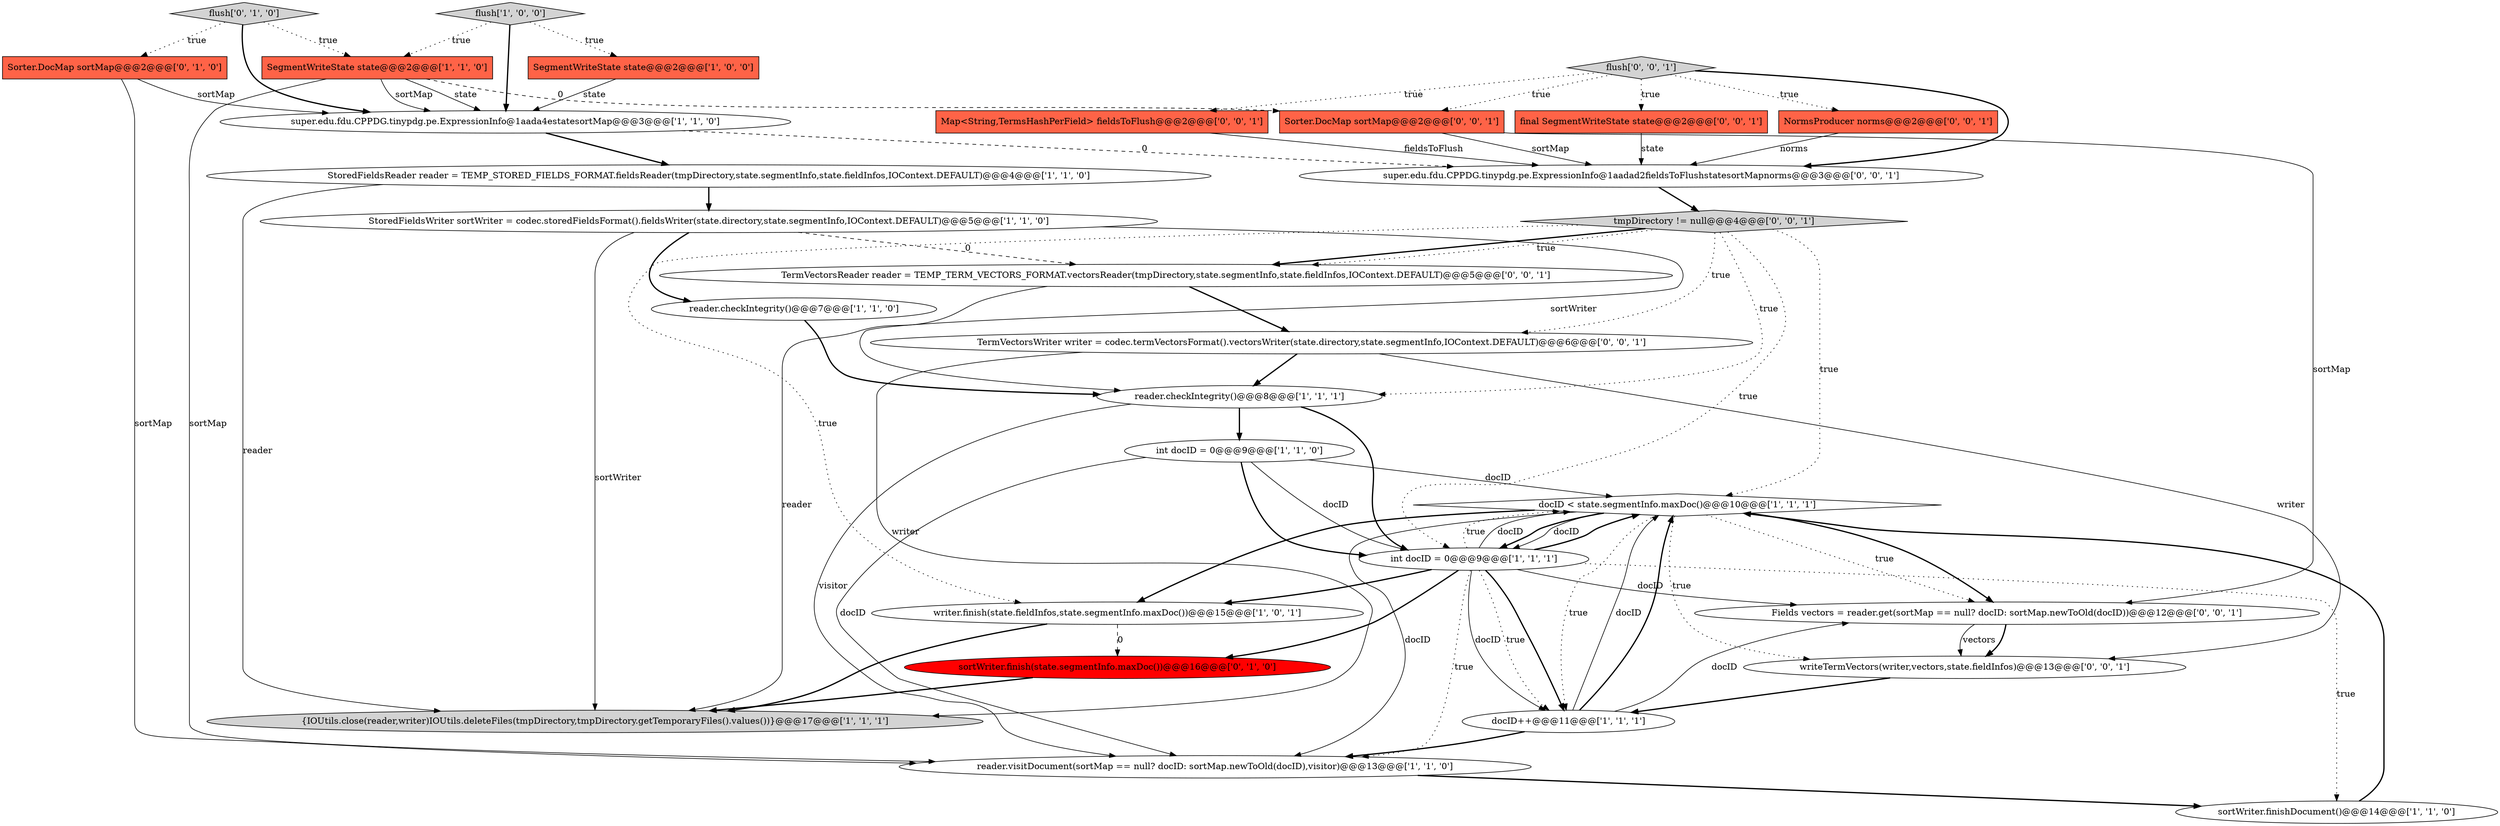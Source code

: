 digraph {
24 [style = filled, label = "NormsProducer norms@@@2@@@['0', '0', '1']", fillcolor = tomato, shape = box image = "AAA0AAABBB3BBB"];
3 [style = filled, label = "docID < state.segmentInfo.maxDoc()@@@10@@@['1', '1', '1']", fillcolor = white, shape = diamond image = "AAA0AAABBB1BBB"];
20 [style = filled, label = "Fields vectors = reader.get(sortMap == null? docID: sortMap.newToOld(docID))@@@12@@@['0', '0', '1']", fillcolor = white, shape = ellipse image = "AAA0AAABBB3BBB"];
28 [style = filled, label = "Sorter.DocMap sortMap@@@2@@@['0', '0', '1']", fillcolor = tomato, shape = box image = "AAA0AAABBB3BBB"];
29 [style = filled, label = "super.edu.fdu.CPPDG.tinypdg.pe.ExpressionInfo@1aadad2fieldsToFlushstatesortMapnorms@@@3@@@['0', '0', '1']", fillcolor = white, shape = ellipse image = "AAA0AAABBB3BBB"];
9 [style = filled, label = "super.edu.fdu.CPPDG.tinypdg.pe.ExpressionInfo@1aada4estatesortMap@@@3@@@['1', '1', '0']", fillcolor = white, shape = ellipse image = "AAA0AAABBB1BBB"];
0 [style = filled, label = "int docID = 0@@@9@@@['1', '1', '1']", fillcolor = white, shape = ellipse image = "AAA0AAABBB1BBB"];
5 [style = filled, label = "StoredFieldsWriter sortWriter = codec.storedFieldsFormat().fieldsWriter(state.directory,state.segmentInfo,IOContext.DEFAULT)@@@5@@@['1', '1', '0']", fillcolor = white, shape = ellipse image = "AAA0AAABBB1BBB"];
2 [style = filled, label = "int docID = 0@@@9@@@['1', '1', '0']", fillcolor = white, shape = ellipse image = "AAA0AAABBB1BBB"];
25 [style = filled, label = "writeTermVectors(writer,vectors,state.fieldInfos)@@@13@@@['0', '0', '1']", fillcolor = white, shape = ellipse image = "AAA0AAABBB3BBB"];
17 [style = filled, label = "sortWriter.finish(state.segmentInfo.maxDoc())@@@16@@@['0', '1', '0']", fillcolor = red, shape = ellipse image = "AAA1AAABBB2BBB"];
22 [style = filled, label = "TermVectorsWriter writer = codec.termVectorsFormat().vectorsWriter(state.directory,state.segmentInfo,IOContext.DEFAULT)@@@6@@@['0', '0', '1']", fillcolor = white, shape = ellipse image = "AAA0AAABBB3BBB"];
26 [style = filled, label = "TermVectorsReader reader = TEMP_TERM_VECTORS_FORMAT.vectorsReader(tmpDirectory,state.segmentInfo,state.fieldInfos,IOContext.DEFAULT)@@@5@@@['0', '0', '1']", fillcolor = white, shape = ellipse image = "AAA0AAABBB3BBB"];
8 [style = filled, label = "SegmentWriteState state@@@2@@@['1', '1', '0']", fillcolor = tomato, shape = box image = "AAA0AAABBB1BBB"];
6 [style = filled, label = "{IOUtils.close(reader,writer)IOUtils.deleteFiles(tmpDirectory,tmpDirectory.getTemporaryFiles().values())}@@@17@@@['1', '1', '1']", fillcolor = lightgray, shape = ellipse image = "AAA0AAABBB1BBB"];
14 [style = filled, label = "StoredFieldsReader reader = TEMP_STORED_FIELDS_FORMAT.fieldsReader(tmpDirectory,state.segmentInfo,state.fieldInfos,IOContext.DEFAULT)@@@4@@@['1', '1', '0']", fillcolor = white, shape = ellipse image = "AAA0AAABBB1BBB"];
16 [style = filled, label = "Sorter.DocMap sortMap@@@2@@@['0', '1', '0']", fillcolor = tomato, shape = box image = "AAA0AAABBB2BBB"];
4 [style = filled, label = "sortWriter.finishDocument()@@@14@@@['1', '1', '0']", fillcolor = white, shape = ellipse image = "AAA0AAABBB1BBB"];
12 [style = filled, label = "writer.finish(state.fieldInfos,state.segmentInfo.maxDoc())@@@15@@@['1', '0', '1']", fillcolor = white, shape = ellipse image = "AAA0AAABBB1BBB"];
10 [style = filled, label = "reader.checkIntegrity()@@@7@@@['1', '1', '0']", fillcolor = white, shape = ellipse image = "AAA0AAABBB1BBB"];
18 [style = filled, label = "flush['0', '1', '0']", fillcolor = lightgray, shape = diamond image = "AAA0AAABBB2BBB"];
19 [style = filled, label = "Map<String,TermsHashPerField> fieldsToFlush@@@2@@@['0', '0', '1']", fillcolor = tomato, shape = box image = "AAA0AAABBB3BBB"];
27 [style = filled, label = "flush['0', '0', '1']", fillcolor = lightgray, shape = diamond image = "AAA0AAABBB3BBB"];
15 [style = filled, label = "reader.checkIntegrity()@@@8@@@['1', '1', '1']", fillcolor = white, shape = ellipse image = "AAA0AAABBB1BBB"];
1 [style = filled, label = "reader.visitDocument(sortMap == null? docID: sortMap.newToOld(docID),visitor)@@@13@@@['1', '1', '0']", fillcolor = white, shape = ellipse image = "AAA0AAABBB1BBB"];
7 [style = filled, label = "SegmentWriteState state@@@2@@@['1', '0', '0']", fillcolor = tomato, shape = box image = "AAA0AAABBB1BBB"];
21 [style = filled, label = "tmpDirectory != null@@@4@@@['0', '0', '1']", fillcolor = lightgray, shape = diamond image = "AAA0AAABBB3BBB"];
13 [style = filled, label = "docID++@@@11@@@['1', '1', '1']", fillcolor = white, shape = ellipse image = "AAA0AAABBB1BBB"];
23 [style = filled, label = "final SegmentWriteState state@@@2@@@['0', '0', '1']", fillcolor = tomato, shape = box image = "AAA0AAABBB3BBB"];
11 [style = filled, label = "flush['1', '0', '0']", fillcolor = lightgray, shape = diamond image = "AAA0AAABBB1BBB"];
0->3 [style = bold, label=""];
11->7 [style = dotted, label="true"];
5->10 [style = bold, label=""];
4->3 [style = bold, label=""];
21->12 [style = dotted, label="true"];
1->4 [style = bold, label=""];
15->2 [style = bold, label=""];
26->6 [style = solid, label="reader"];
22->15 [style = bold, label=""];
10->15 [style = bold, label=""];
0->13 [style = dotted, label="true"];
0->13 [style = bold, label=""];
3->20 [style = dotted, label="true"];
21->15 [style = dotted, label="true"];
0->13 [style = solid, label="docID"];
17->6 [style = bold, label=""];
18->16 [style = dotted, label="true"];
25->13 [style = bold, label=""];
5->26 [style = dashed, label="0"];
0->17 [style = bold, label=""];
0->20 [style = solid, label="docID"];
21->0 [style = dotted, label="true"];
0->12 [style = bold, label=""];
8->9 [style = solid, label="sortMap"];
0->4 [style = dotted, label="true"];
13->20 [style = solid, label="docID"];
12->17 [style = dashed, label="0"];
16->1 [style = solid, label="sortMap"];
27->23 [style = dotted, label="true"];
21->22 [style = dotted, label="true"];
23->29 [style = solid, label="state"];
7->9 [style = solid, label="state"];
2->3 [style = solid, label="docID"];
18->8 [style = dotted, label="true"];
27->24 [style = dotted, label="true"];
15->1 [style = solid, label="visitor"];
8->9 [style = solid, label="state"];
3->12 [style = bold, label=""];
8->28 [style = dashed, label="0"];
11->9 [style = bold, label=""];
12->6 [style = bold, label=""];
20->25 [style = bold, label=""];
3->25 [style = dotted, label="true"];
27->19 [style = dotted, label="true"];
29->21 [style = bold, label=""];
13->1 [style = bold, label=""];
14->6 [style = solid, label="reader"];
3->0 [style = bold, label=""];
26->22 [style = bold, label=""];
13->3 [style = solid, label="docID"];
27->28 [style = dotted, label="true"];
21->26 [style = bold, label=""];
20->25 [style = solid, label="vectors"];
2->0 [style = bold, label=""];
3->20 [style = bold, label=""];
9->29 [style = dashed, label="0"];
13->3 [style = bold, label=""];
22->6 [style = solid, label="writer"];
21->26 [style = dotted, label="true"];
3->0 [style = solid, label="docID"];
28->29 [style = solid, label="sortMap"];
16->9 [style = solid, label="sortMap"];
22->25 [style = solid, label="writer"];
15->0 [style = bold, label=""];
19->29 [style = solid, label="fieldsToFlush"];
24->29 [style = solid, label="norms"];
18->9 [style = bold, label=""];
9->14 [style = bold, label=""];
21->3 [style = dotted, label="true"];
8->1 [style = solid, label="sortMap"];
2->0 [style = solid, label="docID"];
11->8 [style = dotted, label="true"];
5->6 [style = solid, label="sortWriter"];
2->1 [style = solid, label="docID"];
0->3 [style = dotted, label="true"];
28->20 [style = solid, label="sortMap"];
27->29 [style = bold, label=""];
0->3 [style = solid, label="docID"];
5->15 [style = solid, label="sortWriter"];
3->13 [style = dotted, label="true"];
0->1 [style = dotted, label="true"];
14->5 [style = bold, label=""];
3->1 [style = solid, label="docID"];
}
